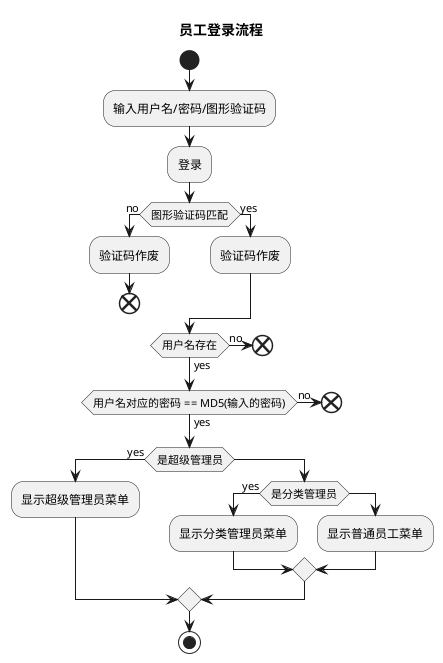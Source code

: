 @startuml
title 员工登录流程
start
:输入用户名/密码/图形验证码;
:登录;
if(图形验证码匹配)then(no)
    :验证码作废;
    end
else(yes)
    :验证码作废;
endif

if(用户名存在)then(no)
    end
else(yes)
endif

if(用户名对应的密码 == MD5(输入的密码))then(no)
    end
else(yes)
endif

if(是超级管理员)then(yes)
    :显示超级管理员菜单;
else
    if(是分类管理员)then(yes)
        :显示分类管理员菜单;
    else
        :显示普通员工菜单;
    endif
endif

stop
@enduml